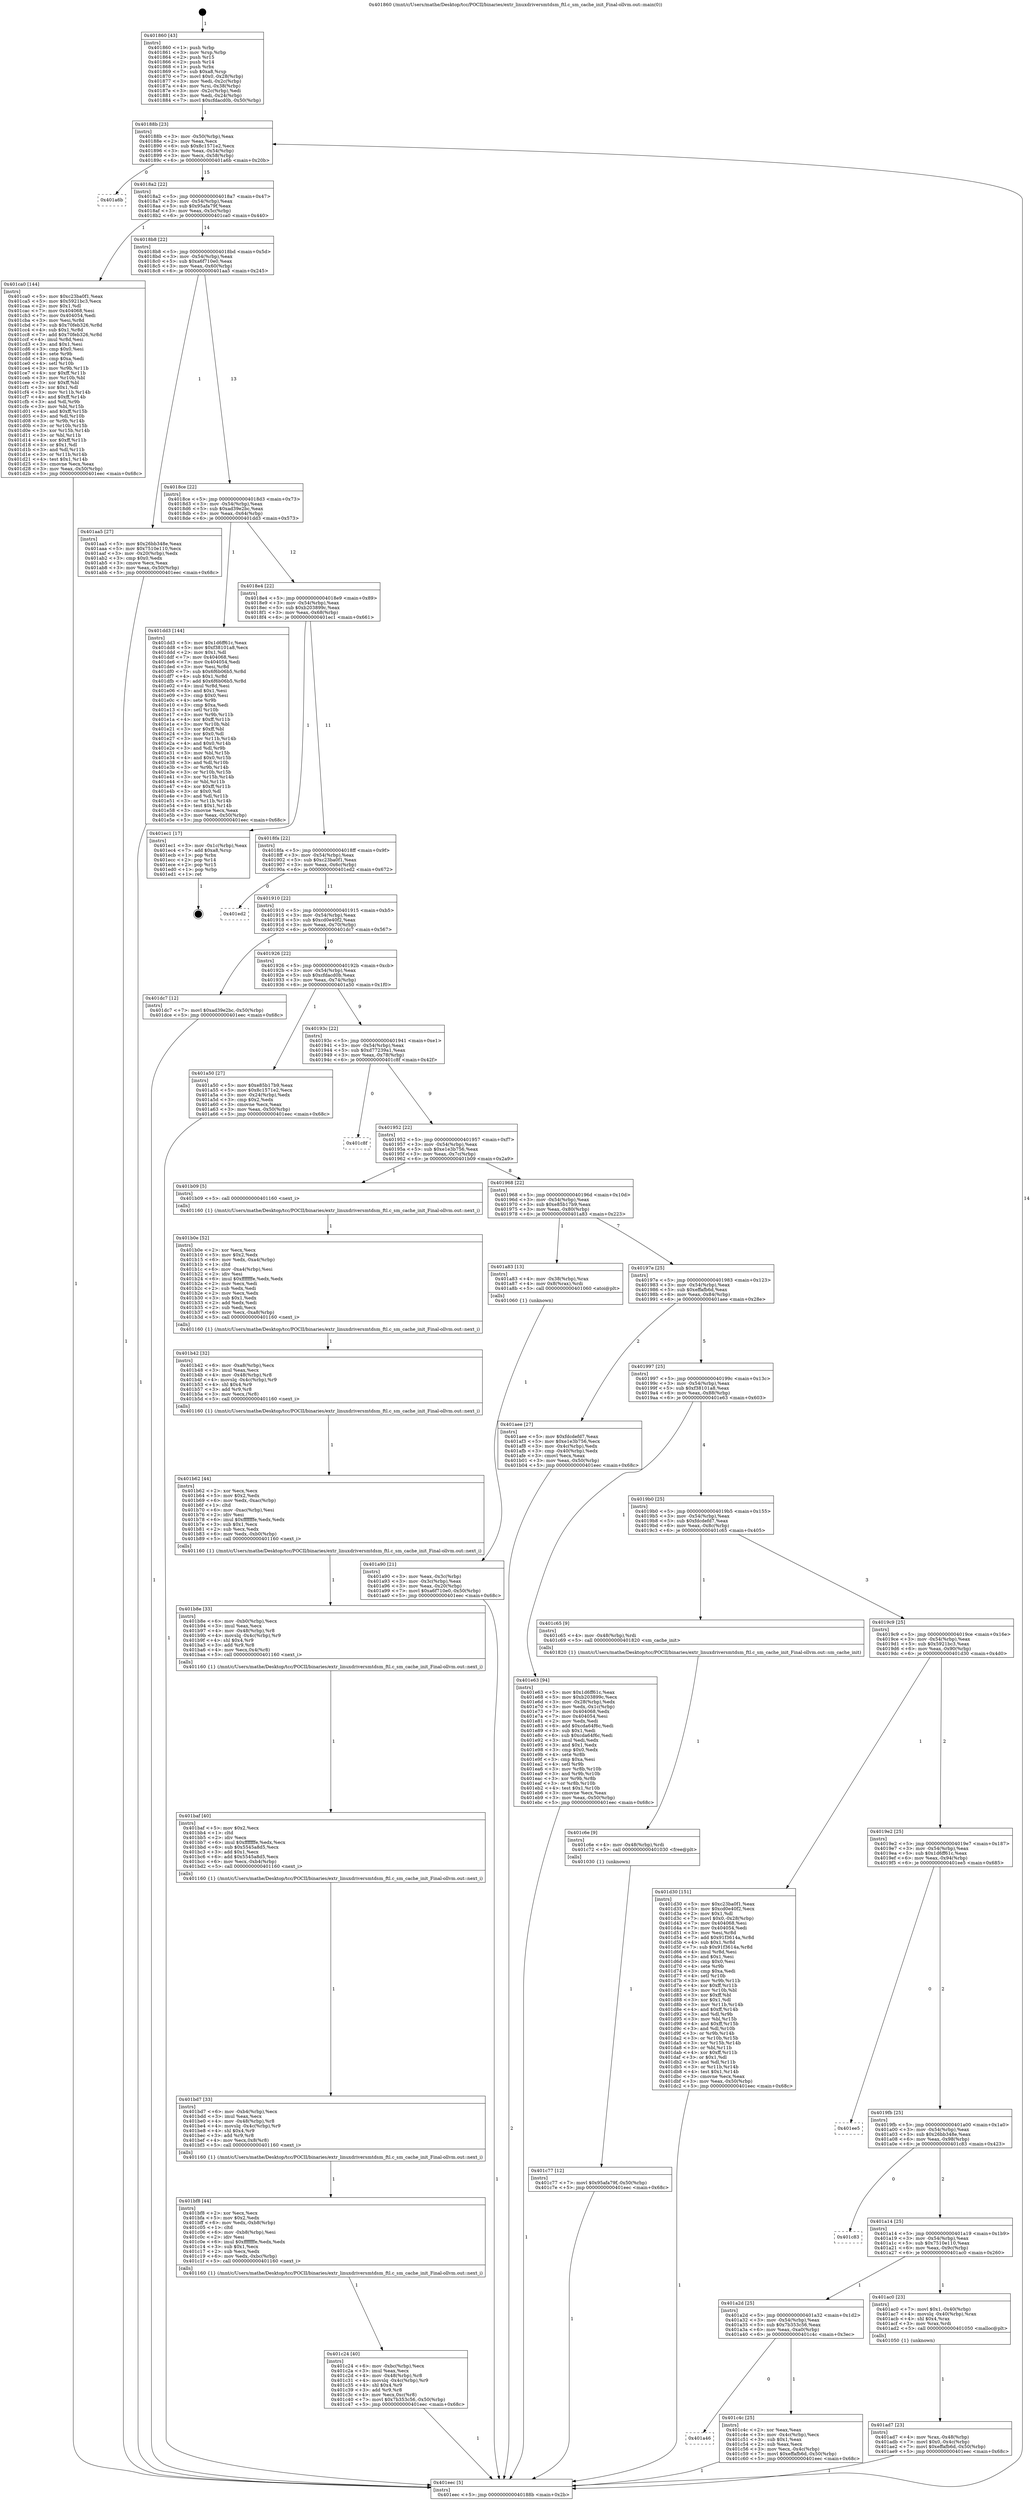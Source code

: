digraph "0x401860" {
  label = "0x401860 (/mnt/c/Users/mathe/Desktop/tcc/POCII/binaries/extr_linuxdriversmtdsm_ftl.c_sm_cache_init_Final-ollvm.out::main(0))"
  labelloc = "t"
  node[shape=record]

  Entry [label="",width=0.3,height=0.3,shape=circle,fillcolor=black,style=filled]
  "0x40188b" [label="{
     0x40188b [23]\l
     | [instrs]\l
     &nbsp;&nbsp;0x40188b \<+3\>: mov -0x50(%rbp),%eax\l
     &nbsp;&nbsp;0x40188e \<+2\>: mov %eax,%ecx\l
     &nbsp;&nbsp;0x401890 \<+6\>: sub $0x8c1571e2,%ecx\l
     &nbsp;&nbsp;0x401896 \<+3\>: mov %eax,-0x54(%rbp)\l
     &nbsp;&nbsp;0x401899 \<+3\>: mov %ecx,-0x58(%rbp)\l
     &nbsp;&nbsp;0x40189c \<+6\>: je 0000000000401a6b \<main+0x20b\>\l
  }"]
  "0x401a6b" [label="{
     0x401a6b\l
  }", style=dashed]
  "0x4018a2" [label="{
     0x4018a2 [22]\l
     | [instrs]\l
     &nbsp;&nbsp;0x4018a2 \<+5\>: jmp 00000000004018a7 \<main+0x47\>\l
     &nbsp;&nbsp;0x4018a7 \<+3\>: mov -0x54(%rbp),%eax\l
     &nbsp;&nbsp;0x4018aa \<+5\>: sub $0x95afa79f,%eax\l
     &nbsp;&nbsp;0x4018af \<+3\>: mov %eax,-0x5c(%rbp)\l
     &nbsp;&nbsp;0x4018b2 \<+6\>: je 0000000000401ca0 \<main+0x440\>\l
  }"]
  Exit [label="",width=0.3,height=0.3,shape=circle,fillcolor=black,style=filled,peripheries=2]
  "0x401ca0" [label="{
     0x401ca0 [144]\l
     | [instrs]\l
     &nbsp;&nbsp;0x401ca0 \<+5\>: mov $0xc23ba0f1,%eax\l
     &nbsp;&nbsp;0x401ca5 \<+5\>: mov $0x5921bc3,%ecx\l
     &nbsp;&nbsp;0x401caa \<+2\>: mov $0x1,%dl\l
     &nbsp;&nbsp;0x401cac \<+7\>: mov 0x404068,%esi\l
     &nbsp;&nbsp;0x401cb3 \<+7\>: mov 0x404054,%edi\l
     &nbsp;&nbsp;0x401cba \<+3\>: mov %esi,%r8d\l
     &nbsp;&nbsp;0x401cbd \<+7\>: sub $0x70feb326,%r8d\l
     &nbsp;&nbsp;0x401cc4 \<+4\>: sub $0x1,%r8d\l
     &nbsp;&nbsp;0x401cc8 \<+7\>: add $0x70feb326,%r8d\l
     &nbsp;&nbsp;0x401ccf \<+4\>: imul %r8d,%esi\l
     &nbsp;&nbsp;0x401cd3 \<+3\>: and $0x1,%esi\l
     &nbsp;&nbsp;0x401cd6 \<+3\>: cmp $0x0,%esi\l
     &nbsp;&nbsp;0x401cd9 \<+4\>: sete %r9b\l
     &nbsp;&nbsp;0x401cdd \<+3\>: cmp $0xa,%edi\l
     &nbsp;&nbsp;0x401ce0 \<+4\>: setl %r10b\l
     &nbsp;&nbsp;0x401ce4 \<+3\>: mov %r9b,%r11b\l
     &nbsp;&nbsp;0x401ce7 \<+4\>: xor $0xff,%r11b\l
     &nbsp;&nbsp;0x401ceb \<+3\>: mov %r10b,%bl\l
     &nbsp;&nbsp;0x401cee \<+3\>: xor $0xff,%bl\l
     &nbsp;&nbsp;0x401cf1 \<+3\>: xor $0x1,%dl\l
     &nbsp;&nbsp;0x401cf4 \<+3\>: mov %r11b,%r14b\l
     &nbsp;&nbsp;0x401cf7 \<+4\>: and $0xff,%r14b\l
     &nbsp;&nbsp;0x401cfb \<+3\>: and %dl,%r9b\l
     &nbsp;&nbsp;0x401cfe \<+3\>: mov %bl,%r15b\l
     &nbsp;&nbsp;0x401d01 \<+4\>: and $0xff,%r15b\l
     &nbsp;&nbsp;0x401d05 \<+3\>: and %dl,%r10b\l
     &nbsp;&nbsp;0x401d08 \<+3\>: or %r9b,%r14b\l
     &nbsp;&nbsp;0x401d0b \<+3\>: or %r10b,%r15b\l
     &nbsp;&nbsp;0x401d0e \<+3\>: xor %r15b,%r14b\l
     &nbsp;&nbsp;0x401d11 \<+3\>: or %bl,%r11b\l
     &nbsp;&nbsp;0x401d14 \<+4\>: xor $0xff,%r11b\l
     &nbsp;&nbsp;0x401d18 \<+3\>: or $0x1,%dl\l
     &nbsp;&nbsp;0x401d1b \<+3\>: and %dl,%r11b\l
     &nbsp;&nbsp;0x401d1e \<+3\>: or %r11b,%r14b\l
     &nbsp;&nbsp;0x401d21 \<+4\>: test $0x1,%r14b\l
     &nbsp;&nbsp;0x401d25 \<+3\>: cmovne %ecx,%eax\l
     &nbsp;&nbsp;0x401d28 \<+3\>: mov %eax,-0x50(%rbp)\l
     &nbsp;&nbsp;0x401d2b \<+5\>: jmp 0000000000401eec \<main+0x68c\>\l
  }"]
  "0x4018b8" [label="{
     0x4018b8 [22]\l
     | [instrs]\l
     &nbsp;&nbsp;0x4018b8 \<+5\>: jmp 00000000004018bd \<main+0x5d\>\l
     &nbsp;&nbsp;0x4018bd \<+3\>: mov -0x54(%rbp),%eax\l
     &nbsp;&nbsp;0x4018c0 \<+5\>: sub $0xa6f710e0,%eax\l
     &nbsp;&nbsp;0x4018c5 \<+3\>: mov %eax,-0x60(%rbp)\l
     &nbsp;&nbsp;0x4018c8 \<+6\>: je 0000000000401aa5 \<main+0x245\>\l
  }"]
  "0x401c77" [label="{
     0x401c77 [12]\l
     | [instrs]\l
     &nbsp;&nbsp;0x401c77 \<+7\>: movl $0x95afa79f,-0x50(%rbp)\l
     &nbsp;&nbsp;0x401c7e \<+5\>: jmp 0000000000401eec \<main+0x68c\>\l
  }"]
  "0x401aa5" [label="{
     0x401aa5 [27]\l
     | [instrs]\l
     &nbsp;&nbsp;0x401aa5 \<+5\>: mov $0x26bb348e,%eax\l
     &nbsp;&nbsp;0x401aaa \<+5\>: mov $0x7510e110,%ecx\l
     &nbsp;&nbsp;0x401aaf \<+3\>: mov -0x20(%rbp),%edx\l
     &nbsp;&nbsp;0x401ab2 \<+3\>: cmp $0x0,%edx\l
     &nbsp;&nbsp;0x401ab5 \<+3\>: cmove %ecx,%eax\l
     &nbsp;&nbsp;0x401ab8 \<+3\>: mov %eax,-0x50(%rbp)\l
     &nbsp;&nbsp;0x401abb \<+5\>: jmp 0000000000401eec \<main+0x68c\>\l
  }"]
  "0x4018ce" [label="{
     0x4018ce [22]\l
     | [instrs]\l
     &nbsp;&nbsp;0x4018ce \<+5\>: jmp 00000000004018d3 \<main+0x73\>\l
     &nbsp;&nbsp;0x4018d3 \<+3\>: mov -0x54(%rbp),%eax\l
     &nbsp;&nbsp;0x4018d6 \<+5\>: sub $0xad39e2bc,%eax\l
     &nbsp;&nbsp;0x4018db \<+3\>: mov %eax,-0x64(%rbp)\l
     &nbsp;&nbsp;0x4018de \<+6\>: je 0000000000401dd3 \<main+0x573\>\l
  }"]
  "0x401c6e" [label="{
     0x401c6e [9]\l
     | [instrs]\l
     &nbsp;&nbsp;0x401c6e \<+4\>: mov -0x48(%rbp),%rdi\l
     &nbsp;&nbsp;0x401c72 \<+5\>: call 0000000000401030 \<free@plt\>\l
     | [calls]\l
     &nbsp;&nbsp;0x401030 \{1\} (unknown)\l
  }"]
  "0x401dd3" [label="{
     0x401dd3 [144]\l
     | [instrs]\l
     &nbsp;&nbsp;0x401dd3 \<+5\>: mov $0x1d6ff61c,%eax\l
     &nbsp;&nbsp;0x401dd8 \<+5\>: mov $0xf38101a8,%ecx\l
     &nbsp;&nbsp;0x401ddd \<+2\>: mov $0x1,%dl\l
     &nbsp;&nbsp;0x401ddf \<+7\>: mov 0x404068,%esi\l
     &nbsp;&nbsp;0x401de6 \<+7\>: mov 0x404054,%edi\l
     &nbsp;&nbsp;0x401ded \<+3\>: mov %esi,%r8d\l
     &nbsp;&nbsp;0x401df0 \<+7\>: sub $0x6f6b06b5,%r8d\l
     &nbsp;&nbsp;0x401df7 \<+4\>: sub $0x1,%r8d\l
     &nbsp;&nbsp;0x401dfb \<+7\>: add $0x6f6b06b5,%r8d\l
     &nbsp;&nbsp;0x401e02 \<+4\>: imul %r8d,%esi\l
     &nbsp;&nbsp;0x401e06 \<+3\>: and $0x1,%esi\l
     &nbsp;&nbsp;0x401e09 \<+3\>: cmp $0x0,%esi\l
     &nbsp;&nbsp;0x401e0c \<+4\>: sete %r9b\l
     &nbsp;&nbsp;0x401e10 \<+3\>: cmp $0xa,%edi\l
     &nbsp;&nbsp;0x401e13 \<+4\>: setl %r10b\l
     &nbsp;&nbsp;0x401e17 \<+3\>: mov %r9b,%r11b\l
     &nbsp;&nbsp;0x401e1a \<+4\>: xor $0xff,%r11b\l
     &nbsp;&nbsp;0x401e1e \<+3\>: mov %r10b,%bl\l
     &nbsp;&nbsp;0x401e21 \<+3\>: xor $0xff,%bl\l
     &nbsp;&nbsp;0x401e24 \<+3\>: xor $0x0,%dl\l
     &nbsp;&nbsp;0x401e27 \<+3\>: mov %r11b,%r14b\l
     &nbsp;&nbsp;0x401e2a \<+4\>: and $0x0,%r14b\l
     &nbsp;&nbsp;0x401e2e \<+3\>: and %dl,%r9b\l
     &nbsp;&nbsp;0x401e31 \<+3\>: mov %bl,%r15b\l
     &nbsp;&nbsp;0x401e34 \<+4\>: and $0x0,%r15b\l
     &nbsp;&nbsp;0x401e38 \<+3\>: and %dl,%r10b\l
     &nbsp;&nbsp;0x401e3b \<+3\>: or %r9b,%r14b\l
     &nbsp;&nbsp;0x401e3e \<+3\>: or %r10b,%r15b\l
     &nbsp;&nbsp;0x401e41 \<+3\>: xor %r15b,%r14b\l
     &nbsp;&nbsp;0x401e44 \<+3\>: or %bl,%r11b\l
     &nbsp;&nbsp;0x401e47 \<+4\>: xor $0xff,%r11b\l
     &nbsp;&nbsp;0x401e4b \<+3\>: or $0x0,%dl\l
     &nbsp;&nbsp;0x401e4e \<+3\>: and %dl,%r11b\l
     &nbsp;&nbsp;0x401e51 \<+3\>: or %r11b,%r14b\l
     &nbsp;&nbsp;0x401e54 \<+4\>: test $0x1,%r14b\l
     &nbsp;&nbsp;0x401e58 \<+3\>: cmovne %ecx,%eax\l
     &nbsp;&nbsp;0x401e5b \<+3\>: mov %eax,-0x50(%rbp)\l
     &nbsp;&nbsp;0x401e5e \<+5\>: jmp 0000000000401eec \<main+0x68c\>\l
  }"]
  "0x4018e4" [label="{
     0x4018e4 [22]\l
     | [instrs]\l
     &nbsp;&nbsp;0x4018e4 \<+5\>: jmp 00000000004018e9 \<main+0x89\>\l
     &nbsp;&nbsp;0x4018e9 \<+3\>: mov -0x54(%rbp),%eax\l
     &nbsp;&nbsp;0x4018ec \<+5\>: sub $0xb203899c,%eax\l
     &nbsp;&nbsp;0x4018f1 \<+3\>: mov %eax,-0x68(%rbp)\l
     &nbsp;&nbsp;0x4018f4 \<+6\>: je 0000000000401ec1 \<main+0x661\>\l
  }"]
  "0x401a46" [label="{
     0x401a46\l
  }", style=dashed]
  "0x401ec1" [label="{
     0x401ec1 [17]\l
     | [instrs]\l
     &nbsp;&nbsp;0x401ec1 \<+3\>: mov -0x1c(%rbp),%eax\l
     &nbsp;&nbsp;0x401ec4 \<+7\>: add $0xa8,%rsp\l
     &nbsp;&nbsp;0x401ecb \<+1\>: pop %rbx\l
     &nbsp;&nbsp;0x401ecc \<+2\>: pop %r14\l
     &nbsp;&nbsp;0x401ece \<+2\>: pop %r15\l
     &nbsp;&nbsp;0x401ed0 \<+1\>: pop %rbp\l
     &nbsp;&nbsp;0x401ed1 \<+1\>: ret\l
  }"]
  "0x4018fa" [label="{
     0x4018fa [22]\l
     | [instrs]\l
     &nbsp;&nbsp;0x4018fa \<+5\>: jmp 00000000004018ff \<main+0x9f\>\l
     &nbsp;&nbsp;0x4018ff \<+3\>: mov -0x54(%rbp),%eax\l
     &nbsp;&nbsp;0x401902 \<+5\>: sub $0xc23ba0f1,%eax\l
     &nbsp;&nbsp;0x401907 \<+3\>: mov %eax,-0x6c(%rbp)\l
     &nbsp;&nbsp;0x40190a \<+6\>: je 0000000000401ed2 \<main+0x672\>\l
  }"]
  "0x401c4c" [label="{
     0x401c4c [25]\l
     | [instrs]\l
     &nbsp;&nbsp;0x401c4c \<+2\>: xor %eax,%eax\l
     &nbsp;&nbsp;0x401c4e \<+3\>: mov -0x4c(%rbp),%ecx\l
     &nbsp;&nbsp;0x401c51 \<+3\>: sub $0x1,%eax\l
     &nbsp;&nbsp;0x401c54 \<+2\>: sub %eax,%ecx\l
     &nbsp;&nbsp;0x401c56 \<+3\>: mov %ecx,-0x4c(%rbp)\l
     &nbsp;&nbsp;0x401c59 \<+7\>: movl $0xeffafb6d,-0x50(%rbp)\l
     &nbsp;&nbsp;0x401c60 \<+5\>: jmp 0000000000401eec \<main+0x68c\>\l
  }"]
  "0x401ed2" [label="{
     0x401ed2\l
  }", style=dashed]
  "0x401910" [label="{
     0x401910 [22]\l
     | [instrs]\l
     &nbsp;&nbsp;0x401910 \<+5\>: jmp 0000000000401915 \<main+0xb5\>\l
     &nbsp;&nbsp;0x401915 \<+3\>: mov -0x54(%rbp),%eax\l
     &nbsp;&nbsp;0x401918 \<+5\>: sub $0xcd0e40f2,%eax\l
     &nbsp;&nbsp;0x40191d \<+3\>: mov %eax,-0x70(%rbp)\l
     &nbsp;&nbsp;0x401920 \<+6\>: je 0000000000401dc7 \<main+0x567\>\l
  }"]
  "0x401c24" [label="{
     0x401c24 [40]\l
     | [instrs]\l
     &nbsp;&nbsp;0x401c24 \<+6\>: mov -0xbc(%rbp),%ecx\l
     &nbsp;&nbsp;0x401c2a \<+3\>: imul %eax,%ecx\l
     &nbsp;&nbsp;0x401c2d \<+4\>: mov -0x48(%rbp),%r8\l
     &nbsp;&nbsp;0x401c31 \<+4\>: movslq -0x4c(%rbp),%r9\l
     &nbsp;&nbsp;0x401c35 \<+4\>: shl $0x4,%r9\l
     &nbsp;&nbsp;0x401c39 \<+3\>: add %r9,%r8\l
     &nbsp;&nbsp;0x401c3c \<+4\>: mov %ecx,0xc(%r8)\l
     &nbsp;&nbsp;0x401c40 \<+7\>: movl $0x7b353c56,-0x50(%rbp)\l
     &nbsp;&nbsp;0x401c47 \<+5\>: jmp 0000000000401eec \<main+0x68c\>\l
  }"]
  "0x401dc7" [label="{
     0x401dc7 [12]\l
     | [instrs]\l
     &nbsp;&nbsp;0x401dc7 \<+7\>: movl $0xad39e2bc,-0x50(%rbp)\l
     &nbsp;&nbsp;0x401dce \<+5\>: jmp 0000000000401eec \<main+0x68c\>\l
  }"]
  "0x401926" [label="{
     0x401926 [22]\l
     | [instrs]\l
     &nbsp;&nbsp;0x401926 \<+5\>: jmp 000000000040192b \<main+0xcb\>\l
     &nbsp;&nbsp;0x40192b \<+3\>: mov -0x54(%rbp),%eax\l
     &nbsp;&nbsp;0x40192e \<+5\>: sub $0xcfdacd0b,%eax\l
     &nbsp;&nbsp;0x401933 \<+3\>: mov %eax,-0x74(%rbp)\l
     &nbsp;&nbsp;0x401936 \<+6\>: je 0000000000401a50 \<main+0x1f0\>\l
  }"]
  "0x401bf8" [label="{
     0x401bf8 [44]\l
     | [instrs]\l
     &nbsp;&nbsp;0x401bf8 \<+2\>: xor %ecx,%ecx\l
     &nbsp;&nbsp;0x401bfa \<+5\>: mov $0x2,%edx\l
     &nbsp;&nbsp;0x401bff \<+6\>: mov %edx,-0xb8(%rbp)\l
     &nbsp;&nbsp;0x401c05 \<+1\>: cltd\l
     &nbsp;&nbsp;0x401c06 \<+6\>: mov -0xb8(%rbp),%esi\l
     &nbsp;&nbsp;0x401c0c \<+2\>: idiv %esi\l
     &nbsp;&nbsp;0x401c0e \<+6\>: imul $0xfffffffe,%edx,%edx\l
     &nbsp;&nbsp;0x401c14 \<+3\>: sub $0x1,%ecx\l
     &nbsp;&nbsp;0x401c17 \<+2\>: sub %ecx,%edx\l
     &nbsp;&nbsp;0x401c19 \<+6\>: mov %edx,-0xbc(%rbp)\l
     &nbsp;&nbsp;0x401c1f \<+5\>: call 0000000000401160 \<next_i\>\l
     | [calls]\l
     &nbsp;&nbsp;0x401160 \{1\} (/mnt/c/Users/mathe/Desktop/tcc/POCII/binaries/extr_linuxdriversmtdsm_ftl.c_sm_cache_init_Final-ollvm.out::next_i)\l
  }"]
  "0x401a50" [label="{
     0x401a50 [27]\l
     | [instrs]\l
     &nbsp;&nbsp;0x401a50 \<+5\>: mov $0xe85b17b9,%eax\l
     &nbsp;&nbsp;0x401a55 \<+5\>: mov $0x8c1571e2,%ecx\l
     &nbsp;&nbsp;0x401a5a \<+3\>: mov -0x24(%rbp),%edx\l
     &nbsp;&nbsp;0x401a5d \<+3\>: cmp $0x2,%edx\l
     &nbsp;&nbsp;0x401a60 \<+3\>: cmovne %ecx,%eax\l
     &nbsp;&nbsp;0x401a63 \<+3\>: mov %eax,-0x50(%rbp)\l
     &nbsp;&nbsp;0x401a66 \<+5\>: jmp 0000000000401eec \<main+0x68c\>\l
  }"]
  "0x40193c" [label="{
     0x40193c [22]\l
     | [instrs]\l
     &nbsp;&nbsp;0x40193c \<+5\>: jmp 0000000000401941 \<main+0xe1\>\l
     &nbsp;&nbsp;0x401941 \<+3\>: mov -0x54(%rbp),%eax\l
     &nbsp;&nbsp;0x401944 \<+5\>: sub $0xd77239a1,%eax\l
     &nbsp;&nbsp;0x401949 \<+3\>: mov %eax,-0x78(%rbp)\l
     &nbsp;&nbsp;0x40194c \<+6\>: je 0000000000401c8f \<main+0x42f\>\l
  }"]
  "0x401eec" [label="{
     0x401eec [5]\l
     | [instrs]\l
     &nbsp;&nbsp;0x401eec \<+5\>: jmp 000000000040188b \<main+0x2b\>\l
  }"]
  "0x401860" [label="{
     0x401860 [43]\l
     | [instrs]\l
     &nbsp;&nbsp;0x401860 \<+1\>: push %rbp\l
     &nbsp;&nbsp;0x401861 \<+3\>: mov %rsp,%rbp\l
     &nbsp;&nbsp;0x401864 \<+2\>: push %r15\l
     &nbsp;&nbsp;0x401866 \<+2\>: push %r14\l
     &nbsp;&nbsp;0x401868 \<+1\>: push %rbx\l
     &nbsp;&nbsp;0x401869 \<+7\>: sub $0xa8,%rsp\l
     &nbsp;&nbsp;0x401870 \<+7\>: movl $0x0,-0x28(%rbp)\l
     &nbsp;&nbsp;0x401877 \<+3\>: mov %edi,-0x2c(%rbp)\l
     &nbsp;&nbsp;0x40187a \<+4\>: mov %rsi,-0x38(%rbp)\l
     &nbsp;&nbsp;0x40187e \<+3\>: mov -0x2c(%rbp),%edi\l
     &nbsp;&nbsp;0x401881 \<+3\>: mov %edi,-0x24(%rbp)\l
     &nbsp;&nbsp;0x401884 \<+7\>: movl $0xcfdacd0b,-0x50(%rbp)\l
  }"]
  "0x401bd7" [label="{
     0x401bd7 [33]\l
     | [instrs]\l
     &nbsp;&nbsp;0x401bd7 \<+6\>: mov -0xb4(%rbp),%ecx\l
     &nbsp;&nbsp;0x401bdd \<+3\>: imul %eax,%ecx\l
     &nbsp;&nbsp;0x401be0 \<+4\>: mov -0x48(%rbp),%r8\l
     &nbsp;&nbsp;0x401be4 \<+4\>: movslq -0x4c(%rbp),%r9\l
     &nbsp;&nbsp;0x401be8 \<+4\>: shl $0x4,%r9\l
     &nbsp;&nbsp;0x401bec \<+3\>: add %r9,%r8\l
     &nbsp;&nbsp;0x401bef \<+4\>: mov %ecx,0x8(%r8)\l
     &nbsp;&nbsp;0x401bf3 \<+5\>: call 0000000000401160 \<next_i\>\l
     | [calls]\l
     &nbsp;&nbsp;0x401160 \{1\} (/mnt/c/Users/mathe/Desktop/tcc/POCII/binaries/extr_linuxdriversmtdsm_ftl.c_sm_cache_init_Final-ollvm.out::next_i)\l
  }"]
  "0x401c8f" [label="{
     0x401c8f\l
  }", style=dashed]
  "0x401952" [label="{
     0x401952 [22]\l
     | [instrs]\l
     &nbsp;&nbsp;0x401952 \<+5\>: jmp 0000000000401957 \<main+0xf7\>\l
     &nbsp;&nbsp;0x401957 \<+3\>: mov -0x54(%rbp),%eax\l
     &nbsp;&nbsp;0x40195a \<+5\>: sub $0xe1e3b756,%eax\l
     &nbsp;&nbsp;0x40195f \<+3\>: mov %eax,-0x7c(%rbp)\l
     &nbsp;&nbsp;0x401962 \<+6\>: je 0000000000401b09 \<main+0x2a9\>\l
  }"]
  "0x401baf" [label="{
     0x401baf [40]\l
     | [instrs]\l
     &nbsp;&nbsp;0x401baf \<+5\>: mov $0x2,%ecx\l
     &nbsp;&nbsp;0x401bb4 \<+1\>: cltd\l
     &nbsp;&nbsp;0x401bb5 \<+2\>: idiv %ecx\l
     &nbsp;&nbsp;0x401bb7 \<+6\>: imul $0xfffffffe,%edx,%ecx\l
     &nbsp;&nbsp;0x401bbd \<+6\>: sub $0x5545a8d5,%ecx\l
     &nbsp;&nbsp;0x401bc3 \<+3\>: add $0x1,%ecx\l
     &nbsp;&nbsp;0x401bc6 \<+6\>: add $0x5545a8d5,%ecx\l
     &nbsp;&nbsp;0x401bcc \<+6\>: mov %ecx,-0xb4(%rbp)\l
     &nbsp;&nbsp;0x401bd2 \<+5\>: call 0000000000401160 \<next_i\>\l
     | [calls]\l
     &nbsp;&nbsp;0x401160 \{1\} (/mnt/c/Users/mathe/Desktop/tcc/POCII/binaries/extr_linuxdriversmtdsm_ftl.c_sm_cache_init_Final-ollvm.out::next_i)\l
  }"]
  "0x401b09" [label="{
     0x401b09 [5]\l
     | [instrs]\l
     &nbsp;&nbsp;0x401b09 \<+5\>: call 0000000000401160 \<next_i\>\l
     | [calls]\l
     &nbsp;&nbsp;0x401160 \{1\} (/mnt/c/Users/mathe/Desktop/tcc/POCII/binaries/extr_linuxdriversmtdsm_ftl.c_sm_cache_init_Final-ollvm.out::next_i)\l
  }"]
  "0x401968" [label="{
     0x401968 [22]\l
     | [instrs]\l
     &nbsp;&nbsp;0x401968 \<+5\>: jmp 000000000040196d \<main+0x10d\>\l
     &nbsp;&nbsp;0x40196d \<+3\>: mov -0x54(%rbp),%eax\l
     &nbsp;&nbsp;0x401970 \<+5\>: sub $0xe85b17b9,%eax\l
     &nbsp;&nbsp;0x401975 \<+3\>: mov %eax,-0x80(%rbp)\l
     &nbsp;&nbsp;0x401978 \<+6\>: je 0000000000401a83 \<main+0x223\>\l
  }"]
  "0x401b8e" [label="{
     0x401b8e [33]\l
     | [instrs]\l
     &nbsp;&nbsp;0x401b8e \<+6\>: mov -0xb0(%rbp),%ecx\l
     &nbsp;&nbsp;0x401b94 \<+3\>: imul %eax,%ecx\l
     &nbsp;&nbsp;0x401b97 \<+4\>: mov -0x48(%rbp),%r8\l
     &nbsp;&nbsp;0x401b9b \<+4\>: movslq -0x4c(%rbp),%r9\l
     &nbsp;&nbsp;0x401b9f \<+4\>: shl $0x4,%r9\l
     &nbsp;&nbsp;0x401ba3 \<+3\>: add %r9,%r8\l
     &nbsp;&nbsp;0x401ba6 \<+4\>: mov %ecx,0x4(%r8)\l
     &nbsp;&nbsp;0x401baa \<+5\>: call 0000000000401160 \<next_i\>\l
     | [calls]\l
     &nbsp;&nbsp;0x401160 \{1\} (/mnt/c/Users/mathe/Desktop/tcc/POCII/binaries/extr_linuxdriversmtdsm_ftl.c_sm_cache_init_Final-ollvm.out::next_i)\l
  }"]
  "0x401a83" [label="{
     0x401a83 [13]\l
     | [instrs]\l
     &nbsp;&nbsp;0x401a83 \<+4\>: mov -0x38(%rbp),%rax\l
     &nbsp;&nbsp;0x401a87 \<+4\>: mov 0x8(%rax),%rdi\l
     &nbsp;&nbsp;0x401a8b \<+5\>: call 0000000000401060 \<atoi@plt\>\l
     | [calls]\l
     &nbsp;&nbsp;0x401060 \{1\} (unknown)\l
  }"]
  "0x40197e" [label="{
     0x40197e [25]\l
     | [instrs]\l
     &nbsp;&nbsp;0x40197e \<+5\>: jmp 0000000000401983 \<main+0x123\>\l
     &nbsp;&nbsp;0x401983 \<+3\>: mov -0x54(%rbp),%eax\l
     &nbsp;&nbsp;0x401986 \<+5\>: sub $0xeffafb6d,%eax\l
     &nbsp;&nbsp;0x40198b \<+6\>: mov %eax,-0x84(%rbp)\l
     &nbsp;&nbsp;0x401991 \<+6\>: je 0000000000401aee \<main+0x28e\>\l
  }"]
  "0x401a90" [label="{
     0x401a90 [21]\l
     | [instrs]\l
     &nbsp;&nbsp;0x401a90 \<+3\>: mov %eax,-0x3c(%rbp)\l
     &nbsp;&nbsp;0x401a93 \<+3\>: mov -0x3c(%rbp),%eax\l
     &nbsp;&nbsp;0x401a96 \<+3\>: mov %eax,-0x20(%rbp)\l
     &nbsp;&nbsp;0x401a99 \<+7\>: movl $0xa6f710e0,-0x50(%rbp)\l
     &nbsp;&nbsp;0x401aa0 \<+5\>: jmp 0000000000401eec \<main+0x68c\>\l
  }"]
  "0x401b62" [label="{
     0x401b62 [44]\l
     | [instrs]\l
     &nbsp;&nbsp;0x401b62 \<+2\>: xor %ecx,%ecx\l
     &nbsp;&nbsp;0x401b64 \<+5\>: mov $0x2,%edx\l
     &nbsp;&nbsp;0x401b69 \<+6\>: mov %edx,-0xac(%rbp)\l
     &nbsp;&nbsp;0x401b6f \<+1\>: cltd\l
     &nbsp;&nbsp;0x401b70 \<+6\>: mov -0xac(%rbp),%esi\l
     &nbsp;&nbsp;0x401b76 \<+2\>: idiv %esi\l
     &nbsp;&nbsp;0x401b78 \<+6\>: imul $0xfffffffe,%edx,%edx\l
     &nbsp;&nbsp;0x401b7e \<+3\>: sub $0x1,%ecx\l
     &nbsp;&nbsp;0x401b81 \<+2\>: sub %ecx,%edx\l
     &nbsp;&nbsp;0x401b83 \<+6\>: mov %edx,-0xb0(%rbp)\l
     &nbsp;&nbsp;0x401b89 \<+5\>: call 0000000000401160 \<next_i\>\l
     | [calls]\l
     &nbsp;&nbsp;0x401160 \{1\} (/mnt/c/Users/mathe/Desktop/tcc/POCII/binaries/extr_linuxdriversmtdsm_ftl.c_sm_cache_init_Final-ollvm.out::next_i)\l
  }"]
  "0x401aee" [label="{
     0x401aee [27]\l
     | [instrs]\l
     &nbsp;&nbsp;0x401aee \<+5\>: mov $0xfdcdefd7,%eax\l
     &nbsp;&nbsp;0x401af3 \<+5\>: mov $0xe1e3b756,%ecx\l
     &nbsp;&nbsp;0x401af8 \<+3\>: mov -0x4c(%rbp),%edx\l
     &nbsp;&nbsp;0x401afb \<+3\>: cmp -0x40(%rbp),%edx\l
     &nbsp;&nbsp;0x401afe \<+3\>: cmovl %ecx,%eax\l
     &nbsp;&nbsp;0x401b01 \<+3\>: mov %eax,-0x50(%rbp)\l
     &nbsp;&nbsp;0x401b04 \<+5\>: jmp 0000000000401eec \<main+0x68c\>\l
  }"]
  "0x401997" [label="{
     0x401997 [25]\l
     | [instrs]\l
     &nbsp;&nbsp;0x401997 \<+5\>: jmp 000000000040199c \<main+0x13c\>\l
     &nbsp;&nbsp;0x40199c \<+3\>: mov -0x54(%rbp),%eax\l
     &nbsp;&nbsp;0x40199f \<+5\>: sub $0xf38101a8,%eax\l
     &nbsp;&nbsp;0x4019a4 \<+6\>: mov %eax,-0x88(%rbp)\l
     &nbsp;&nbsp;0x4019aa \<+6\>: je 0000000000401e63 \<main+0x603\>\l
  }"]
  "0x401b42" [label="{
     0x401b42 [32]\l
     | [instrs]\l
     &nbsp;&nbsp;0x401b42 \<+6\>: mov -0xa8(%rbp),%ecx\l
     &nbsp;&nbsp;0x401b48 \<+3\>: imul %eax,%ecx\l
     &nbsp;&nbsp;0x401b4b \<+4\>: mov -0x48(%rbp),%r8\l
     &nbsp;&nbsp;0x401b4f \<+4\>: movslq -0x4c(%rbp),%r9\l
     &nbsp;&nbsp;0x401b53 \<+4\>: shl $0x4,%r9\l
     &nbsp;&nbsp;0x401b57 \<+3\>: add %r9,%r8\l
     &nbsp;&nbsp;0x401b5a \<+3\>: mov %ecx,(%r8)\l
     &nbsp;&nbsp;0x401b5d \<+5\>: call 0000000000401160 \<next_i\>\l
     | [calls]\l
     &nbsp;&nbsp;0x401160 \{1\} (/mnt/c/Users/mathe/Desktop/tcc/POCII/binaries/extr_linuxdriversmtdsm_ftl.c_sm_cache_init_Final-ollvm.out::next_i)\l
  }"]
  "0x401e63" [label="{
     0x401e63 [94]\l
     | [instrs]\l
     &nbsp;&nbsp;0x401e63 \<+5\>: mov $0x1d6ff61c,%eax\l
     &nbsp;&nbsp;0x401e68 \<+5\>: mov $0xb203899c,%ecx\l
     &nbsp;&nbsp;0x401e6d \<+3\>: mov -0x28(%rbp),%edx\l
     &nbsp;&nbsp;0x401e70 \<+3\>: mov %edx,-0x1c(%rbp)\l
     &nbsp;&nbsp;0x401e73 \<+7\>: mov 0x404068,%edx\l
     &nbsp;&nbsp;0x401e7a \<+7\>: mov 0x404054,%esi\l
     &nbsp;&nbsp;0x401e81 \<+2\>: mov %edx,%edi\l
     &nbsp;&nbsp;0x401e83 \<+6\>: add $0xcda64f6c,%edi\l
     &nbsp;&nbsp;0x401e89 \<+3\>: sub $0x1,%edi\l
     &nbsp;&nbsp;0x401e8c \<+6\>: sub $0xcda64f6c,%edi\l
     &nbsp;&nbsp;0x401e92 \<+3\>: imul %edi,%edx\l
     &nbsp;&nbsp;0x401e95 \<+3\>: and $0x1,%edx\l
     &nbsp;&nbsp;0x401e98 \<+3\>: cmp $0x0,%edx\l
     &nbsp;&nbsp;0x401e9b \<+4\>: sete %r8b\l
     &nbsp;&nbsp;0x401e9f \<+3\>: cmp $0xa,%esi\l
     &nbsp;&nbsp;0x401ea2 \<+4\>: setl %r9b\l
     &nbsp;&nbsp;0x401ea6 \<+3\>: mov %r8b,%r10b\l
     &nbsp;&nbsp;0x401ea9 \<+3\>: and %r9b,%r10b\l
     &nbsp;&nbsp;0x401eac \<+3\>: xor %r9b,%r8b\l
     &nbsp;&nbsp;0x401eaf \<+3\>: or %r8b,%r10b\l
     &nbsp;&nbsp;0x401eb2 \<+4\>: test $0x1,%r10b\l
     &nbsp;&nbsp;0x401eb6 \<+3\>: cmovne %ecx,%eax\l
     &nbsp;&nbsp;0x401eb9 \<+3\>: mov %eax,-0x50(%rbp)\l
     &nbsp;&nbsp;0x401ebc \<+5\>: jmp 0000000000401eec \<main+0x68c\>\l
  }"]
  "0x4019b0" [label="{
     0x4019b0 [25]\l
     | [instrs]\l
     &nbsp;&nbsp;0x4019b0 \<+5\>: jmp 00000000004019b5 \<main+0x155\>\l
     &nbsp;&nbsp;0x4019b5 \<+3\>: mov -0x54(%rbp),%eax\l
     &nbsp;&nbsp;0x4019b8 \<+5\>: sub $0xfdcdefd7,%eax\l
     &nbsp;&nbsp;0x4019bd \<+6\>: mov %eax,-0x8c(%rbp)\l
     &nbsp;&nbsp;0x4019c3 \<+6\>: je 0000000000401c65 \<main+0x405\>\l
  }"]
  "0x401b0e" [label="{
     0x401b0e [52]\l
     | [instrs]\l
     &nbsp;&nbsp;0x401b0e \<+2\>: xor %ecx,%ecx\l
     &nbsp;&nbsp;0x401b10 \<+5\>: mov $0x2,%edx\l
     &nbsp;&nbsp;0x401b15 \<+6\>: mov %edx,-0xa4(%rbp)\l
     &nbsp;&nbsp;0x401b1b \<+1\>: cltd\l
     &nbsp;&nbsp;0x401b1c \<+6\>: mov -0xa4(%rbp),%esi\l
     &nbsp;&nbsp;0x401b22 \<+2\>: idiv %esi\l
     &nbsp;&nbsp;0x401b24 \<+6\>: imul $0xfffffffe,%edx,%edx\l
     &nbsp;&nbsp;0x401b2a \<+2\>: mov %ecx,%edi\l
     &nbsp;&nbsp;0x401b2c \<+2\>: sub %edx,%edi\l
     &nbsp;&nbsp;0x401b2e \<+2\>: mov %ecx,%edx\l
     &nbsp;&nbsp;0x401b30 \<+3\>: sub $0x1,%edx\l
     &nbsp;&nbsp;0x401b33 \<+2\>: add %edx,%edi\l
     &nbsp;&nbsp;0x401b35 \<+2\>: sub %edi,%ecx\l
     &nbsp;&nbsp;0x401b37 \<+6\>: mov %ecx,-0xa8(%rbp)\l
     &nbsp;&nbsp;0x401b3d \<+5\>: call 0000000000401160 \<next_i\>\l
     | [calls]\l
     &nbsp;&nbsp;0x401160 \{1\} (/mnt/c/Users/mathe/Desktop/tcc/POCII/binaries/extr_linuxdriversmtdsm_ftl.c_sm_cache_init_Final-ollvm.out::next_i)\l
  }"]
  "0x401c65" [label="{
     0x401c65 [9]\l
     | [instrs]\l
     &nbsp;&nbsp;0x401c65 \<+4\>: mov -0x48(%rbp),%rdi\l
     &nbsp;&nbsp;0x401c69 \<+5\>: call 0000000000401820 \<sm_cache_init\>\l
     | [calls]\l
     &nbsp;&nbsp;0x401820 \{1\} (/mnt/c/Users/mathe/Desktop/tcc/POCII/binaries/extr_linuxdriversmtdsm_ftl.c_sm_cache_init_Final-ollvm.out::sm_cache_init)\l
  }"]
  "0x4019c9" [label="{
     0x4019c9 [25]\l
     | [instrs]\l
     &nbsp;&nbsp;0x4019c9 \<+5\>: jmp 00000000004019ce \<main+0x16e\>\l
     &nbsp;&nbsp;0x4019ce \<+3\>: mov -0x54(%rbp),%eax\l
     &nbsp;&nbsp;0x4019d1 \<+5\>: sub $0x5921bc3,%eax\l
     &nbsp;&nbsp;0x4019d6 \<+6\>: mov %eax,-0x90(%rbp)\l
     &nbsp;&nbsp;0x4019dc \<+6\>: je 0000000000401d30 \<main+0x4d0\>\l
  }"]
  "0x401ad7" [label="{
     0x401ad7 [23]\l
     | [instrs]\l
     &nbsp;&nbsp;0x401ad7 \<+4\>: mov %rax,-0x48(%rbp)\l
     &nbsp;&nbsp;0x401adb \<+7\>: movl $0x0,-0x4c(%rbp)\l
     &nbsp;&nbsp;0x401ae2 \<+7\>: movl $0xeffafb6d,-0x50(%rbp)\l
     &nbsp;&nbsp;0x401ae9 \<+5\>: jmp 0000000000401eec \<main+0x68c\>\l
  }"]
  "0x401d30" [label="{
     0x401d30 [151]\l
     | [instrs]\l
     &nbsp;&nbsp;0x401d30 \<+5\>: mov $0xc23ba0f1,%eax\l
     &nbsp;&nbsp;0x401d35 \<+5\>: mov $0xcd0e40f2,%ecx\l
     &nbsp;&nbsp;0x401d3a \<+2\>: mov $0x1,%dl\l
     &nbsp;&nbsp;0x401d3c \<+7\>: movl $0x0,-0x28(%rbp)\l
     &nbsp;&nbsp;0x401d43 \<+7\>: mov 0x404068,%esi\l
     &nbsp;&nbsp;0x401d4a \<+7\>: mov 0x404054,%edi\l
     &nbsp;&nbsp;0x401d51 \<+3\>: mov %esi,%r8d\l
     &nbsp;&nbsp;0x401d54 \<+7\>: add $0x91f3614a,%r8d\l
     &nbsp;&nbsp;0x401d5b \<+4\>: sub $0x1,%r8d\l
     &nbsp;&nbsp;0x401d5f \<+7\>: sub $0x91f3614a,%r8d\l
     &nbsp;&nbsp;0x401d66 \<+4\>: imul %r8d,%esi\l
     &nbsp;&nbsp;0x401d6a \<+3\>: and $0x1,%esi\l
     &nbsp;&nbsp;0x401d6d \<+3\>: cmp $0x0,%esi\l
     &nbsp;&nbsp;0x401d70 \<+4\>: sete %r9b\l
     &nbsp;&nbsp;0x401d74 \<+3\>: cmp $0xa,%edi\l
     &nbsp;&nbsp;0x401d77 \<+4\>: setl %r10b\l
     &nbsp;&nbsp;0x401d7b \<+3\>: mov %r9b,%r11b\l
     &nbsp;&nbsp;0x401d7e \<+4\>: xor $0xff,%r11b\l
     &nbsp;&nbsp;0x401d82 \<+3\>: mov %r10b,%bl\l
     &nbsp;&nbsp;0x401d85 \<+3\>: xor $0xff,%bl\l
     &nbsp;&nbsp;0x401d88 \<+3\>: xor $0x1,%dl\l
     &nbsp;&nbsp;0x401d8b \<+3\>: mov %r11b,%r14b\l
     &nbsp;&nbsp;0x401d8e \<+4\>: and $0xff,%r14b\l
     &nbsp;&nbsp;0x401d92 \<+3\>: and %dl,%r9b\l
     &nbsp;&nbsp;0x401d95 \<+3\>: mov %bl,%r15b\l
     &nbsp;&nbsp;0x401d98 \<+4\>: and $0xff,%r15b\l
     &nbsp;&nbsp;0x401d9c \<+3\>: and %dl,%r10b\l
     &nbsp;&nbsp;0x401d9f \<+3\>: or %r9b,%r14b\l
     &nbsp;&nbsp;0x401da2 \<+3\>: or %r10b,%r15b\l
     &nbsp;&nbsp;0x401da5 \<+3\>: xor %r15b,%r14b\l
     &nbsp;&nbsp;0x401da8 \<+3\>: or %bl,%r11b\l
     &nbsp;&nbsp;0x401dab \<+4\>: xor $0xff,%r11b\l
     &nbsp;&nbsp;0x401daf \<+3\>: or $0x1,%dl\l
     &nbsp;&nbsp;0x401db2 \<+3\>: and %dl,%r11b\l
     &nbsp;&nbsp;0x401db5 \<+3\>: or %r11b,%r14b\l
     &nbsp;&nbsp;0x401db8 \<+4\>: test $0x1,%r14b\l
     &nbsp;&nbsp;0x401dbc \<+3\>: cmovne %ecx,%eax\l
     &nbsp;&nbsp;0x401dbf \<+3\>: mov %eax,-0x50(%rbp)\l
     &nbsp;&nbsp;0x401dc2 \<+5\>: jmp 0000000000401eec \<main+0x68c\>\l
  }"]
  "0x4019e2" [label="{
     0x4019e2 [25]\l
     | [instrs]\l
     &nbsp;&nbsp;0x4019e2 \<+5\>: jmp 00000000004019e7 \<main+0x187\>\l
     &nbsp;&nbsp;0x4019e7 \<+3\>: mov -0x54(%rbp),%eax\l
     &nbsp;&nbsp;0x4019ea \<+5\>: sub $0x1d6ff61c,%eax\l
     &nbsp;&nbsp;0x4019ef \<+6\>: mov %eax,-0x94(%rbp)\l
     &nbsp;&nbsp;0x4019f5 \<+6\>: je 0000000000401ee5 \<main+0x685\>\l
  }"]
  "0x401a2d" [label="{
     0x401a2d [25]\l
     | [instrs]\l
     &nbsp;&nbsp;0x401a2d \<+5\>: jmp 0000000000401a32 \<main+0x1d2\>\l
     &nbsp;&nbsp;0x401a32 \<+3\>: mov -0x54(%rbp),%eax\l
     &nbsp;&nbsp;0x401a35 \<+5\>: sub $0x7b353c56,%eax\l
     &nbsp;&nbsp;0x401a3a \<+6\>: mov %eax,-0xa0(%rbp)\l
     &nbsp;&nbsp;0x401a40 \<+6\>: je 0000000000401c4c \<main+0x3ec\>\l
  }"]
  "0x401ee5" [label="{
     0x401ee5\l
  }", style=dashed]
  "0x4019fb" [label="{
     0x4019fb [25]\l
     | [instrs]\l
     &nbsp;&nbsp;0x4019fb \<+5\>: jmp 0000000000401a00 \<main+0x1a0\>\l
     &nbsp;&nbsp;0x401a00 \<+3\>: mov -0x54(%rbp),%eax\l
     &nbsp;&nbsp;0x401a03 \<+5\>: sub $0x26bb348e,%eax\l
     &nbsp;&nbsp;0x401a08 \<+6\>: mov %eax,-0x98(%rbp)\l
     &nbsp;&nbsp;0x401a0e \<+6\>: je 0000000000401c83 \<main+0x423\>\l
  }"]
  "0x401ac0" [label="{
     0x401ac0 [23]\l
     | [instrs]\l
     &nbsp;&nbsp;0x401ac0 \<+7\>: movl $0x1,-0x40(%rbp)\l
     &nbsp;&nbsp;0x401ac7 \<+4\>: movslq -0x40(%rbp),%rax\l
     &nbsp;&nbsp;0x401acb \<+4\>: shl $0x4,%rax\l
     &nbsp;&nbsp;0x401acf \<+3\>: mov %rax,%rdi\l
     &nbsp;&nbsp;0x401ad2 \<+5\>: call 0000000000401050 \<malloc@plt\>\l
     | [calls]\l
     &nbsp;&nbsp;0x401050 \{1\} (unknown)\l
  }"]
  "0x401c83" [label="{
     0x401c83\l
  }", style=dashed]
  "0x401a14" [label="{
     0x401a14 [25]\l
     | [instrs]\l
     &nbsp;&nbsp;0x401a14 \<+5\>: jmp 0000000000401a19 \<main+0x1b9\>\l
     &nbsp;&nbsp;0x401a19 \<+3\>: mov -0x54(%rbp),%eax\l
     &nbsp;&nbsp;0x401a1c \<+5\>: sub $0x7510e110,%eax\l
     &nbsp;&nbsp;0x401a21 \<+6\>: mov %eax,-0x9c(%rbp)\l
     &nbsp;&nbsp;0x401a27 \<+6\>: je 0000000000401ac0 \<main+0x260\>\l
  }"]
  Entry -> "0x401860" [label=" 1"]
  "0x40188b" -> "0x401a6b" [label=" 0"]
  "0x40188b" -> "0x4018a2" [label=" 15"]
  "0x401ec1" -> Exit [label=" 1"]
  "0x4018a2" -> "0x401ca0" [label=" 1"]
  "0x4018a2" -> "0x4018b8" [label=" 14"]
  "0x401e63" -> "0x401eec" [label=" 1"]
  "0x4018b8" -> "0x401aa5" [label=" 1"]
  "0x4018b8" -> "0x4018ce" [label=" 13"]
  "0x401dd3" -> "0x401eec" [label=" 1"]
  "0x4018ce" -> "0x401dd3" [label=" 1"]
  "0x4018ce" -> "0x4018e4" [label=" 12"]
  "0x401dc7" -> "0x401eec" [label=" 1"]
  "0x4018e4" -> "0x401ec1" [label=" 1"]
  "0x4018e4" -> "0x4018fa" [label=" 11"]
  "0x401d30" -> "0x401eec" [label=" 1"]
  "0x4018fa" -> "0x401ed2" [label=" 0"]
  "0x4018fa" -> "0x401910" [label=" 11"]
  "0x401ca0" -> "0x401eec" [label=" 1"]
  "0x401910" -> "0x401dc7" [label=" 1"]
  "0x401910" -> "0x401926" [label=" 10"]
  "0x401c6e" -> "0x401c77" [label=" 1"]
  "0x401926" -> "0x401a50" [label=" 1"]
  "0x401926" -> "0x40193c" [label=" 9"]
  "0x401a50" -> "0x401eec" [label=" 1"]
  "0x401860" -> "0x40188b" [label=" 1"]
  "0x401eec" -> "0x40188b" [label=" 14"]
  "0x401c65" -> "0x401c6e" [label=" 1"]
  "0x40193c" -> "0x401c8f" [label=" 0"]
  "0x40193c" -> "0x401952" [label=" 9"]
  "0x401c4c" -> "0x401eec" [label=" 1"]
  "0x401952" -> "0x401b09" [label=" 1"]
  "0x401952" -> "0x401968" [label=" 8"]
  "0x401a2d" -> "0x401a46" [label=" 0"]
  "0x401968" -> "0x401a83" [label=" 1"]
  "0x401968" -> "0x40197e" [label=" 7"]
  "0x401a83" -> "0x401a90" [label=" 1"]
  "0x401a90" -> "0x401eec" [label=" 1"]
  "0x401aa5" -> "0x401eec" [label=" 1"]
  "0x401a2d" -> "0x401c4c" [label=" 1"]
  "0x40197e" -> "0x401aee" [label=" 2"]
  "0x40197e" -> "0x401997" [label=" 5"]
  "0x401c77" -> "0x401eec" [label=" 1"]
  "0x401997" -> "0x401e63" [label=" 1"]
  "0x401997" -> "0x4019b0" [label=" 4"]
  "0x401c24" -> "0x401eec" [label=" 1"]
  "0x4019b0" -> "0x401c65" [label=" 1"]
  "0x4019b0" -> "0x4019c9" [label=" 3"]
  "0x401bf8" -> "0x401c24" [label=" 1"]
  "0x4019c9" -> "0x401d30" [label=" 1"]
  "0x4019c9" -> "0x4019e2" [label=" 2"]
  "0x401bd7" -> "0x401bf8" [label=" 1"]
  "0x4019e2" -> "0x401ee5" [label=" 0"]
  "0x4019e2" -> "0x4019fb" [label=" 2"]
  "0x401baf" -> "0x401bd7" [label=" 1"]
  "0x4019fb" -> "0x401c83" [label=" 0"]
  "0x4019fb" -> "0x401a14" [label=" 2"]
  "0x401b8e" -> "0x401baf" [label=" 1"]
  "0x401a14" -> "0x401ac0" [label=" 1"]
  "0x401a14" -> "0x401a2d" [label=" 1"]
  "0x401ac0" -> "0x401ad7" [label=" 1"]
  "0x401ad7" -> "0x401eec" [label=" 1"]
  "0x401aee" -> "0x401eec" [label=" 2"]
  "0x401b09" -> "0x401b0e" [label=" 1"]
  "0x401b0e" -> "0x401b42" [label=" 1"]
  "0x401b42" -> "0x401b62" [label=" 1"]
  "0x401b62" -> "0x401b8e" [label=" 1"]
}
